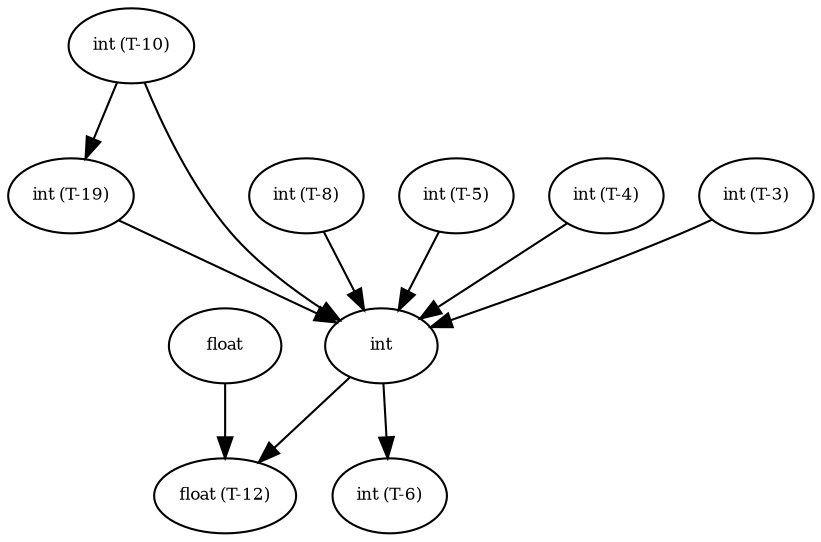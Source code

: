 digraph RGL__DirectedAdjacencyGraph {
    "int (T-19)" [
        fontsize = 8,
        label = "int (T-19)"
    ]

    int [
        fontsize = 8,
        label = int
    ]

    "float (T-12)" [
        fontsize = 8,
        label = "float (T-12)"
    ]

    "int (T-6)" [
        fontsize = 8,
        label = "int (T-6)"
    ]

    "int (T-10)" [
        fontsize = 8,
        label = "int (T-10)"
    ]

    float [
        fontsize = 8,
        label = float
    ]

    "int (T-8)" [
        fontsize = 8,
        label = "int (T-8)"
    ]

    "int (T-5)" [
        fontsize = 8,
        label = "int (T-5)"
    ]

    "int (T-4)" [
        fontsize = 8,
        label = "int (T-4)"
    ]

    "int (T-3)" [
        fontsize = 8,
        label = "int (T-3)"
    ]

    "int (T-19)" -> int [
        fontsize = 8
    ]

    int -> "float (T-12)" [
        fontsize = 8
    ]

    int -> "int (T-6)" [
        fontsize = 8
    ]

    "int (T-10)" -> "int (T-19)" [
        fontsize = 8
    ]

    "int (T-10)" -> int [
        fontsize = 8
    ]

    float -> "float (T-12)" [
        fontsize = 8
    ]

    "int (T-8)" -> int [
        fontsize = 8
    ]

    "int (T-5)" -> int [
        fontsize = 8
    ]

    "int (T-4)" -> int [
        fontsize = 8
    ]

    "int (T-3)" -> int [
        fontsize = 8
    ]
}
